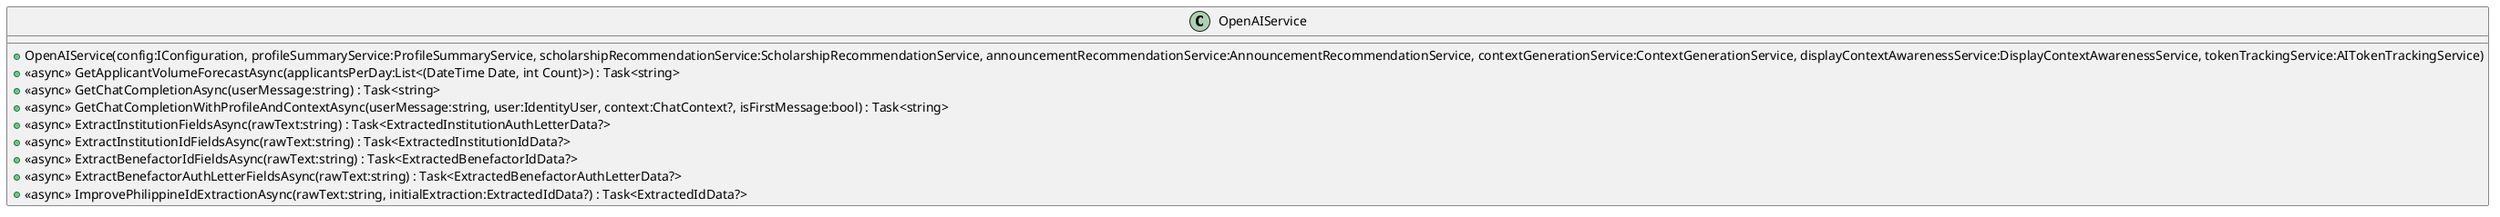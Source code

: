 @startuml
class OpenAIService {
    + OpenAIService(config:IConfiguration, profileSummaryService:ProfileSummaryService, scholarshipRecommendationService:ScholarshipRecommendationService, announcementRecommendationService:AnnouncementRecommendationService, contextGenerationService:ContextGenerationService, displayContextAwarenessService:DisplayContextAwarenessService, tokenTrackingService:AITokenTrackingService)
    + <<async>> GetApplicantVolumeForecastAsync(applicantsPerDay:List<(DateTime Date, int Count)>) : Task<string>
    + <<async>> GetChatCompletionAsync(userMessage:string) : Task<string>
    + <<async>> GetChatCompletionWithProfileAndContextAsync(userMessage:string, user:IdentityUser, context:ChatContext?, isFirstMessage:bool) : Task<string>
    + <<async>> ExtractInstitutionFieldsAsync(rawText:string) : Task<ExtractedInstitutionAuthLetterData?>
    + <<async>> ExtractInstitutionIdFieldsAsync(rawText:string) : Task<ExtractedInstitutionIdData?>
    + <<async>> ExtractBenefactorIdFieldsAsync(rawText:string) : Task<ExtractedBenefactorIdData?>
    + <<async>> ExtractBenefactorAuthLetterFieldsAsync(rawText:string) : Task<ExtractedBenefactorAuthLetterData?>
    + <<async>> ImprovePhilippineIdExtractionAsync(rawText:string, initialExtraction:ExtractedIdData?) : Task<ExtractedIdData?>
}
@enduml
